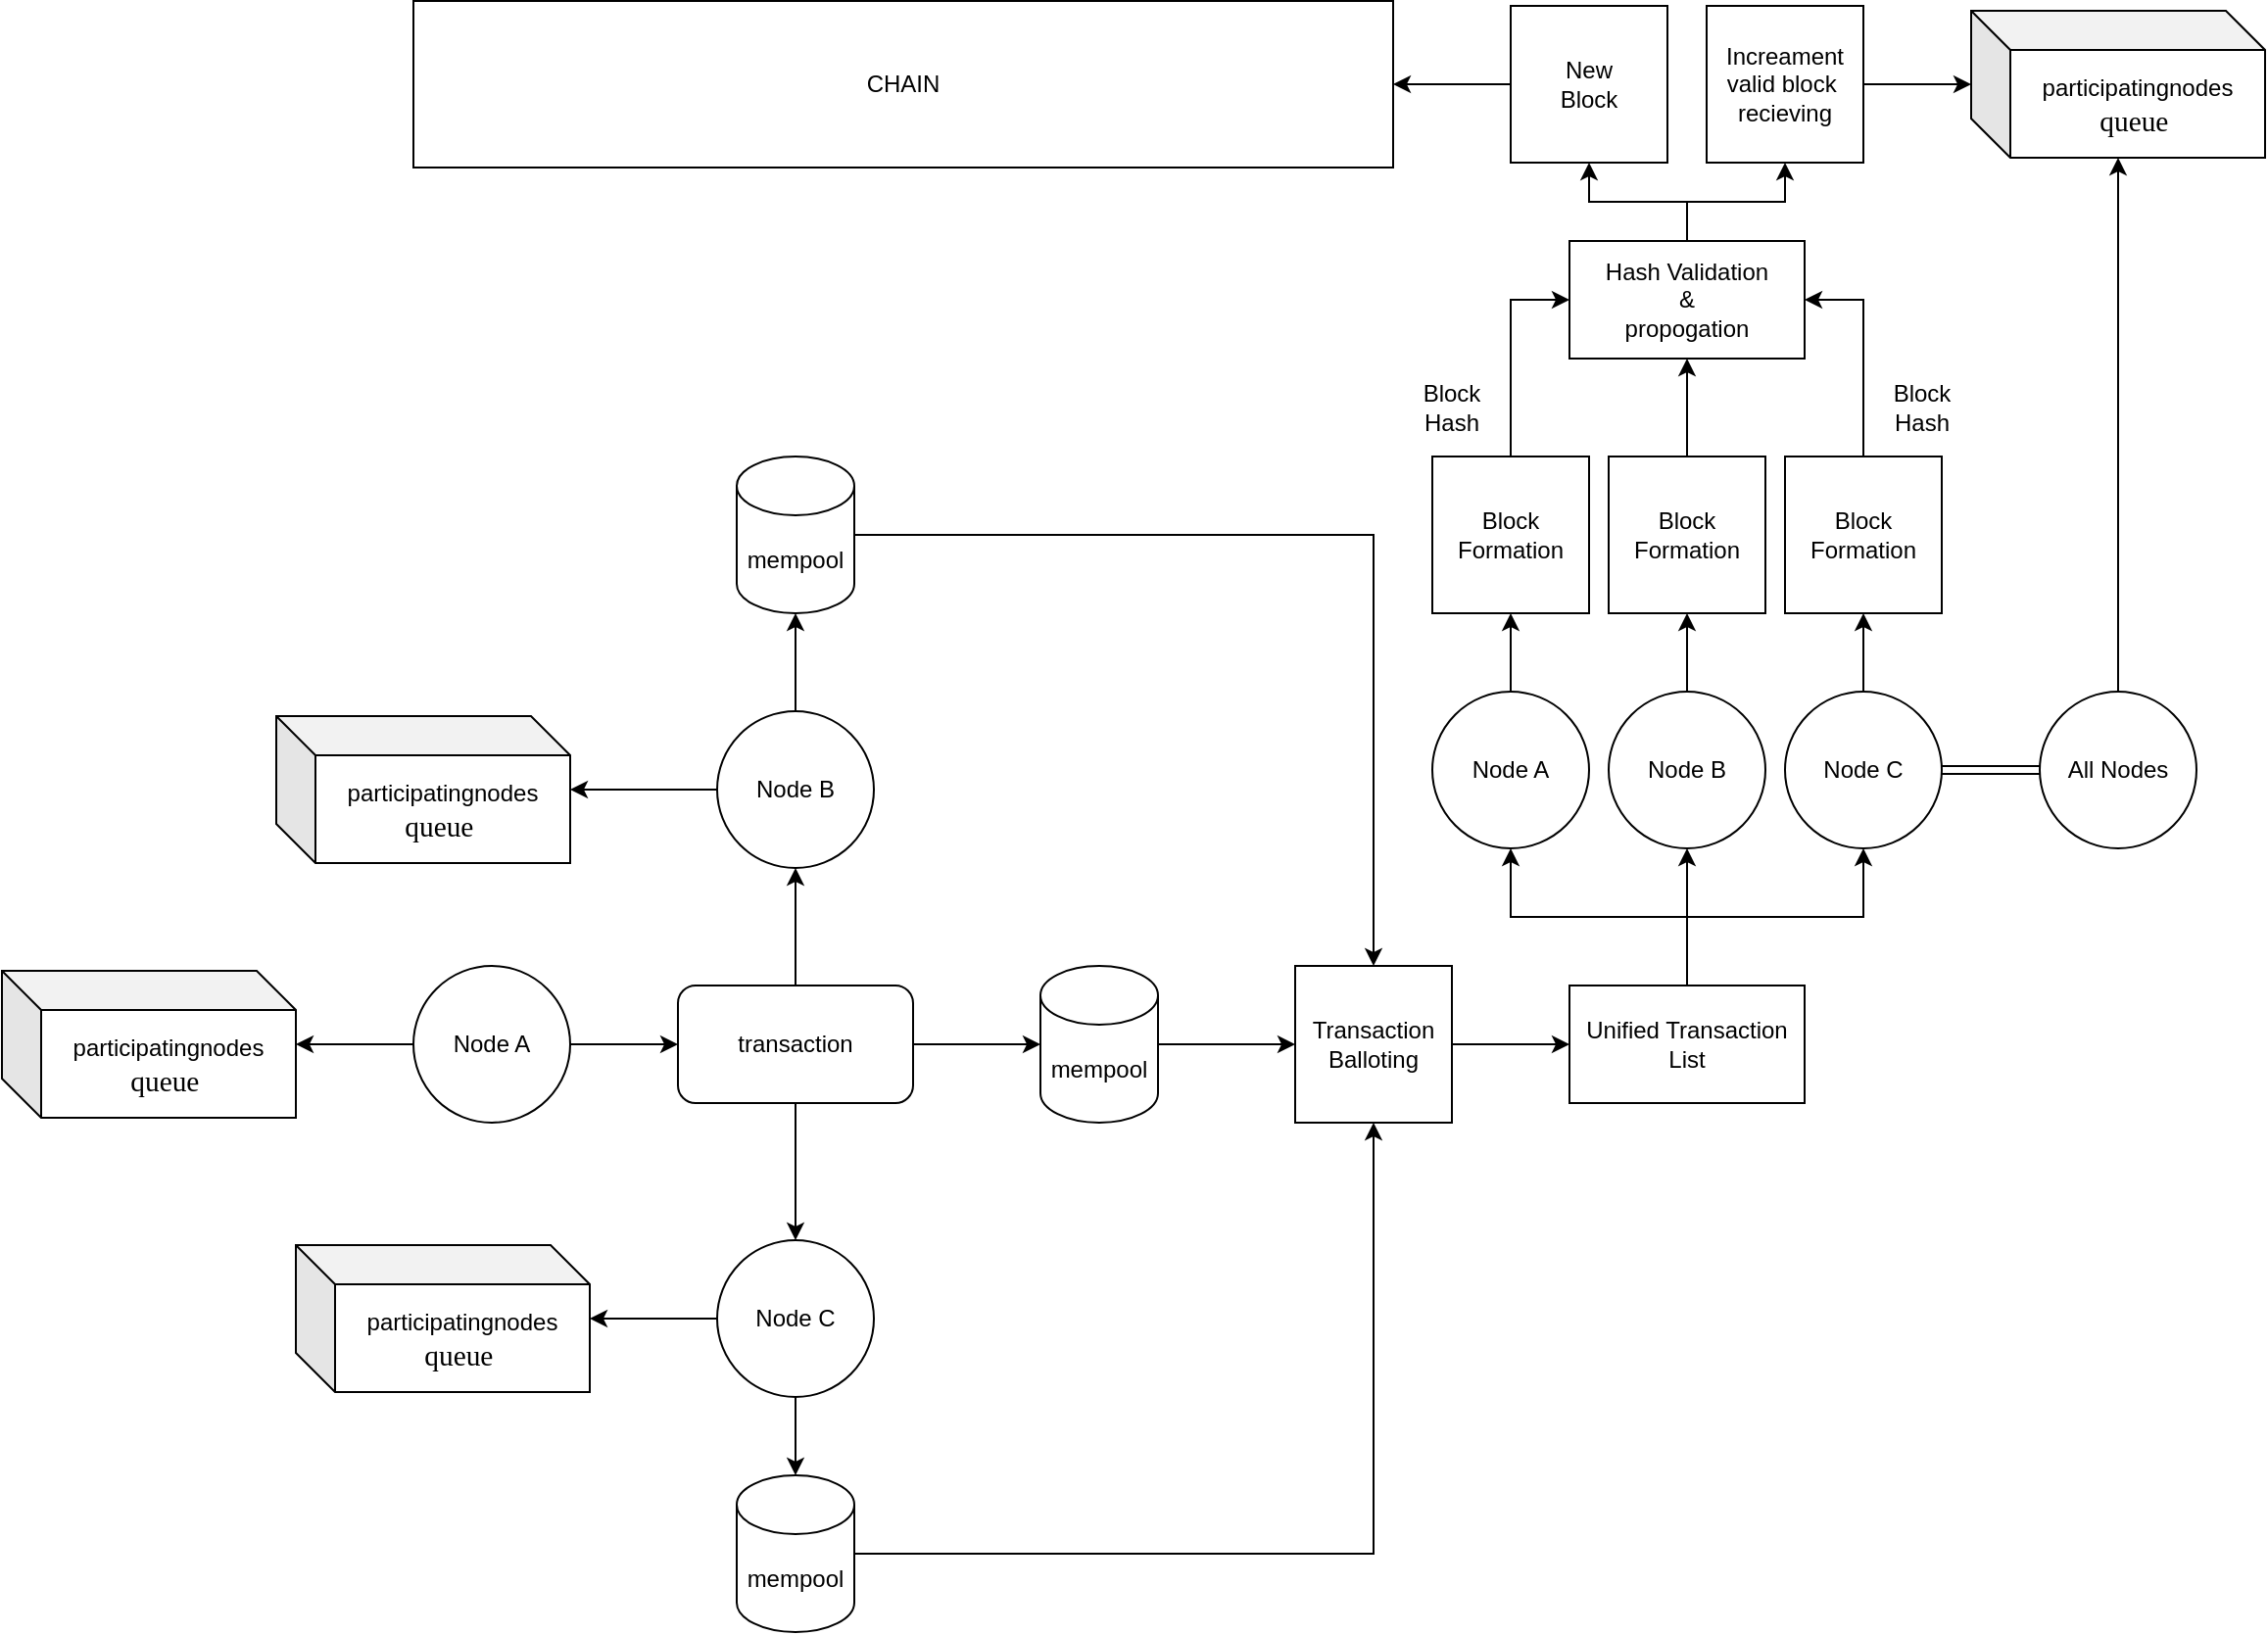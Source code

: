 <mxfile version="22.1.3" type="github">
  <diagram name="Page-1" id="N6Al-tnPbuuCqfEhSpLr">
    <mxGraphModel dx="2173" dy="687" grid="1" gridSize="10" guides="1" tooltips="1" connect="1" arrows="1" fold="1" page="1" pageScale="1" pageWidth="850" pageHeight="1100" math="0" shadow="0">
      <root>
        <mxCell id="0" />
        <mxCell id="1" parent="0" />
        <mxCell id="dOHfjajs9Sj8GZZzcKHE-3" style="edgeStyle=orthogonalEdgeStyle;rounded=0;orthogonalLoop=1;jettySize=auto;html=1;" edge="1" parent="1" source="dOHfjajs9Sj8GZZzcKHE-1" target="dOHfjajs9Sj8GZZzcKHE-2">
          <mxGeometry relative="1" as="geometry" />
        </mxCell>
        <mxCell id="dOHfjajs9Sj8GZZzcKHE-50" value="" style="edgeStyle=orthogonalEdgeStyle;rounded=0;orthogonalLoop=1;jettySize=auto;html=1;" edge="1" parent="1" source="dOHfjajs9Sj8GZZzcKHE-1" target="dOHfjajs9Sj8GZZzcKHE-49">
          <mxGeometry relative="1" as="geometry" />
        </mxCell>
        <mxCell id="dOHfjajs9Sj8GZZzcKHE-1" value="Node A" style="ellipse;whiteSpace=wrap;html=1;aspect=fixed;" vertex="1" parent="1">
          <mxGeometry x="30" y="625" width="80" height="80" as="geometry" />
        </mxCell>
        <mxCell id="dOHfjajs9Sj8GZZzcKHE-7" style="edgeStyle=orthogonalEdgeStyle;rounded=0;orthogonalLoop=1;jettySize=auto;html=1;entryX=0.5;entryY=1;entryDx=0;entryDy=0;" edge="1" parent="1" source="dOHfjajs9Sj8GZZzcKHE-2" target="dOHfjajs9Sj8GZZzcKHE-4">
          <mxGeometry relative="1" as="geometry" />
        </mxCell>
        <mxCell id="dOHfjajs9Sj8GZZzcKHE-9" style="edgeStyle=orthogonalEdgeStyle;rounded=0;orthogonalLoop=1;jettySize=auto;html=1;entryX=0.5;entryY=0;entryDx=0;entryDy=0;" edge="1" parent="1" source="dOHfjajs9Sj8GZZzcKHE-2" target="dOHfjajs9Sj8GZZzcKHE-8">
          <mxGeometry relative="1" as="geometry" />
        </mxCell>
        <mxCell id="dOHfjajs9Sj8GZZzcKHE-2" value="transaction" style="rounded=1;whiteSpace=wrap;html=1;" vertex="1" parent="1">
          <mxGeometry x="165" y="635" width="120" height="60" as="geometry" />
        </mxCell>
        <mxCell id="dOHfjajs9Sj8GZZzcKHE-11" value="" style="edgeStyle=orthogonalEdgeStyle;rounded=0;orthogonalLoop=1;jettySize=auto;html=1;" edge="1" parent="1" source="dOHfjajs9Sj8GZZzcKHE-4" target="dOHfjajs9Sj8GZZzcKHE-10">
          <mxGeometry relative="1" as="geometry" />
        </mxCell>
        <mxCell id="dOHfjajs9Sj8GZZzcKHE-52" value="" style="edgeStyle=orthogonalEdgeStyle;rounded=0;orthogonalLoop=1;jettySize=auto;html=1;" edge="1" parent="1" source="dOHfjajs9Sj8GZZzcKHE-4">
          <mxGeometry relative="1" as="geometry">
            <mxPoint x="110" y="535" as="targetPoint" />
          </mxGeometry>
        </mxCell>
        <mxCell id="dOHfjajs9Sj8GZZzcKHE-4" value="Node B" style="ellipse;whiteSpace=wrap;html=1;aspect=fixed;" vertex="1" parent="1">
          <mxGeometry x="185" y="495" width="80" height="80" as="geometry" />
        </mxCell>
        <mxCell id="dOHfjajs9Sj8GZZzcKHE-16" value="" style="edgeStyle=orthogonalEdgeStyle;rounded=0;orthogonalLoop=1;jettySize=auto;html=1;" edge="1" parent="1" source="dOHfjajs9Sj8GZZzcKHE-5" target="dOHfjajs9Sj8GZZzcKHE-14">
          <mxGeometry relative="1" as="geometry" />
        </mxCell>
        <mxCell id="dOHfjajs9Sj8GZZzcKHE-5" value="mempool" style="shape=cylinder3;whiteSpace=wrap;html=1;boundedLbl=1;backgroundOutline=1;size=15;" vertex="1" parent="1">
          <mxGeometry x="350" y="625" width="60" height="80" as="geometry" />
        </mxCell>
        <mxCell id="dOHfjajs9Sj8GZZzcKHE-6" style="edgeStyle=orthogonalEdgeStyle;rounded=0;orthogonalLoop=1;jettySize=auto;html=1;entryX=0;entryY=0.5;entryDx=0;entryDy=0;entryPerimeter=0;" edge="1" parent="1" source="dOHfjajs9Sj8GZZzcKHE-2" target="dOHfjajs9Sj8GZZzcKHE-5">
          <mxGeometry relative="1" as="geometry" />
        </mxCell>
        <mxCell id="dOHfjajs9Sj8GZZzcKHE-13" value="" style="edgeStyle=orthogonalEdgeStyle;rounded=0;orthogonalLoop=1;jettySize=auto;html=1;" edge="1" parent="1" source="dOHfjajs9Sj8GZZzcKHE-8" target="dOHfjajs9Sj8GZZzcKHE-12">
          <mxGeometry relative="1" as="geometry" />
        </mxCell>
        <mxCell id="dOHfjajs9Sj8GZZzcKHE-54" value="" style="edgeStyle=orthogonalEdgeStyle;rounded=0;orthogonalLoop=1;jettySize=auto;html=1;" edge="1" parent="1" source="dOHfjajs9Sj8GZZzcKHE-8">
          <mxGeometry relative="1" as="geometry">
            <mxPoint x="120" y="805" as="targetPoint" />
          </mxGeometry>
        </mxCell>
        <mxCell id="dOHfjajs9Sj8GZZzcKHE-8" value="Node C" style="ellipse;whiteSpace=wrap;html=1;aspect=fixed;" vertex="1" parent="1">
          <mxGeometry x="185" y="765" width="80" height="80" as="geometry" />
        </mxCell>
        <mxCell id="dOHfjajs9Sj8GZZzcKHE-15" style="edgeStyle=orthogonalEdgeStyle;rounded=0;orthogonalLoop=1;jettySize=auto;html=1;" edge="1" parent="1" source="dOHfjajs9Sj8GZZzcKHE-10" target="dOHfjajs9Sj8GZZzcKHE-14">
          <mxGeometry relative="1" as="geometry" />
        </mxCell>
        <mxCell id="dOHfjajs9Sj8GZZzcKHE-10" value="mempool" style="shape=cylinder3;whiteSpace=wrap;html=1;boundedLbl=1;backgroundOutline=1;size=15;" vertex="1" parent="1">
          <mxGeometry x="195" y="365" width="60" height="80" as="geometry" />
        </mxCell>
        <mxCell id="dOHfjajs9Sj8GZZzcKHE-17" style="edgeStyle=orthogonalEdgeStyle;rounded=0;orthogonalLoop=1;jettySize=auto;html=1;entryX=0.5;entryY=1;entryDx=0;entryDy=0;" edge="1" parent="1" source="dOHfjajs9Sj8GZZzcKHE-12" target="dOHfjajs9Sj8GZZzcKHE-14">
          <mxGeometry relative="1" as="geometry" />
        </mxCell>
        <mxCell id="dOHfjajs9Sj8GZZzcKHE-12" value="mempool" style="shape=cylinder3;whiteSpace=wrap;html=1;boundedLbl=1;backgroundOutline=1;size=15;" vertex="1" parent="1">
          <mxGeometry x="195" y="885" width="60" height="80" as="geometry" />
        </mxCell>
        <mxCell id="dOHfjajs9Sj8GZZzcKHE-19" value="" style="edgeStyle=orthogonalEdgeStyle;rounded=0;orthogonalLoop=1;jettySize=auto;html=1;" edge="1" parent="1" source="dOHfjajs9Sj8GZZzcKHE-14" target="dOHfjajs9Sj8GZZzcKHE-18">
          <mxGeometry relative="1" as="geometry" />
        </mxCell>
        <mxCell id="dOHfjajs9Sj8GZZzcKHE-14" value="&lt;div&gt;Transaction Balloting&lt;/div&gt;" style="whiteSpace=wrap;html=1;aspect=fixed;" vertex="1" parent="1">
          <mxGeometry x="480" y="625" width="80" height="80" as="geometry" />
        </mxCell>
        <mxCell id="dOHfjajs9Sj8GZZzcKHE-27" style="edgeStyle=orthogonalEdgeStyle;rounded=0;orthogonalLoop=1;jettySize=auto;html=1;entryX=0.5;entryY=1;entryDx=0;entryDy=0;" edge="1" parent="1" source="dOHfjajs9Sj8GZZzcKHE-18" target="dOHfjajs9Sj8GZZzcKHE-20">
          <mxGeometry relative="1" as="geometry" />
        </mxCell>
        <mxCell id="dOHfjajs9Sj8GZZzcKHE-28" style="edgeStyle=orthogonalEdgeStyle;rounded=0;orthogonalLoop=1;jettySize=auto;html=1;entryX=0.5;entryY=1;entryDx=0;entryDy=0;" edge="1" parent="1" source="dOHfjajs9Sj8GZZzcKHE-18" target="dOHfjajs9Sj8GZZzcKHE-22">
          <mxGeometry relative="1" as="geometry" />
        </mxCell>
        <mxCell id="dOHfjajs9Sj8GZZzcKHE-29" style="edgeStyle=orthogonalEdgeStyle;rounded=0;orthogonalLoop=1;jettySize=auto;html=1;entryX=0.5;entryY=1;entryDx=0;entryDy=0;" edge="1" parent="1" source="dOHfjajs9Sj8GZZzcKHE-18" target="dOHfjajs9Sj8GZZzcKHE-21">
          <mxGeometry relative="1" as="geometry" />
        </mxCell>
        <mxCell id="dOHfjajs9Sj8GZZzcKHE-18" value="Unified Transaction&lt;br&gt;List" style="whiteSpace=wrap;html=1;" vertex="1" parent="1">
          <mxGeometry x="620" y="635" width="120" height="60" as="geometry" />
        </mxCell>
        <mxCell id="dOHfjajs9Sj8GZZzcKHE-31" value="" style="edgeStyle=orthogonalEdgeStyle;rounded=0;orthogonalLoop=1;jettySize=auto;html=1;" edge="1" parent="1" source="dOHfjajs9Sj8GZZzcKHE-20" target="dOHfjajs9Sj8GZZzcKHE-30">
          <mxGeometry relative="1" as="geometry" />
        </mxCell>
        <mxCell id="dOHfjajs9Sj8GZZzcKHE-20" value="Node A" style="ellipse;whiteSpace=wrap;html=1;aspect=fixed;" vertex="1" parent="1">
          <mxGeometry x="550" y="485" width="80" height="80" as="geometry" />
        </mxCell>
        <mxCell id="dOHfjajs9Sj8GZZzcKHE-35" value="" style="edgeStyle=orthogonalEdgeStyle;rounded=0;orthogonalLoop=1;jettySize=auto;html=1;" edge="1" parent="1" source="dOHfjajs9Sj8GZZzcKHE-21" target="dOHfjajs9Sj8GZZzcKHE-34">
          <mxGeometry relative="1" as="geometry" />
        </mxCell>
        <mxCell id="dOHfjajs9Sj8GZZzcKHE-67" value="" style="edgeStyle=orthogonalEdgeStyle;rounded=0;orthogonalLoop=1;jettySize=auto;html=1;shape=link;" edge="1" parent="1" source="dOHfjajs9Sj8GZZzcKHE-21" target="dOHfjajs9Sj8GZZzcKHE-59">
          <mxGeometry relative="1" as="geometry" />
        </mxCell>
        <mxCell id="dOHfjajs9Sj8GZZzcKHE-21" value="Node C" style="ellipse;whiteSpace=wrap;html=1;aspect=fixed;" vertex="1" parent="1">
          <mxGeometry x="730" y="485" width="80" height="80" as="geometry" />
        </mxCell>
        <mxCell id="dOHfjajs9Sj8GZZzcKHE-33" value="" style="edgeStyle=orthogonalEdgeStyle;rounded=0;orthogonalLoop=1;jettySize=auto;html=1;" edge="1" parent="1" source="dOHfjajs9Sj8GZZzcKHE-22" target="dOHfjajs9Sj8GZZzcKHE-32">
          <mxGeometry relative="1" as="geometry" />
        </mxCell>
        <mxCell id="dOHfjajs9Sj8GZZzcKHE-22" value="Node B" style="ellipse;whiteSpace=wrap;html=1;aspect=fixed;" vertex="1" parent="1">
          <mxGeometry x="640" y="485" width="80" height="80" as="geometry" />
        </mxCell>
        <mxCell id="dOHfjajs9Sj8GZZzcKHE-40" style="edgeStyle=orthogonalEdgeStyle;rounded=0;orthogonalLoop=1;jettySize=auto;html=1;entryX=0;entryY=0.5;entryDx=0;entryDy=0;" edge="1" parent="1" source="dOHfjajs9Sj8GZZzcKHE-30" target="dOHfjajs9Sj8GZZzcKHE-36">
          <mxGeometry relative="1" as="geometry" />
        </mxCell>
        <mxCell id="dOHfjajs9Sj8GZZzcKHE-30" value="Block&lt;br&gt;Formation" style="whiteSpace=wrap;html=1;aspect=fixed;" vertex="1" parent="1">
          <mxGeometry x="550" y="365" width="80" height="80" as="geometry" />
        </mxCell>
        <mxCell id="dOHfjajs9Sj8GZZzcKHE-41" value="" style="edgeStyle=orthogonalEdgeStyle;rounded=0;orthogonalLoop=1;jettySize=auto;html=1;" edge="1" parent="1" source="dOHfjajs9Sj8GZZzcKHE-32" target="dOHfjajs9Sj8GZZzcKHE-36">
          <mxGeometry relative="1" as="geometry" />
        </mxCell>
        <mxCell id="dOHfjajs9Sj8GZZzcKHE-32" value="Block&lt;br style=&quot;border-color: var(--border-color);&quot;&gt;Formation" style="whiteSpace=wrap;html=1;aspect=fixed;" vertex="1" parent="1">
          <mxGeometry x="640" y="365" width="80" height="80" as="geometry" />
        </mxCell>
        <mxCell id="dOHfjajs9Sj8GZZzcKHE-42" style="edgeStyle=orthogonalEdgeStyle;rounded=0;orthogonalLoop=1;jettySize=auto;html=1;entryX=1;entryY=0.5;entryDx=0;entryDy=0;" edge="1" parent="1" source="dOHfjajs9Sj8GZZzcKHE-34" target="dOHfjajs9Sj8GZZzcKHE-36">
          <mxGeometry relative="1" as="geometry" />
        </mxCell>
        <mxCell id="dOHfjajs9Sj8GZZzcKHE-34" value="Block&lt;br style=&quot;border-color: var(--border-color);&quot;&gt;Formation" style="whiteSpace=wrap;html=1;aspect=fixed;" vertex="1" parent="1">
          <mxGeometry x="730" y="365" width="80" height="80" as="geometry" />
        </mxCell>
        <mxCell id="dOHfjajs9Sj8GZZzcKHE-46" value="" style="edgeStyle=orthogonalEdgeStyle;rounded=0;orthogonalLoop=1;jettySize=auto;html=1;" edge="1" parent="1" source="dOHfjajs9Sj8GZZzcKHE-36" target="dOHfjajs9Sj8GZZzcKHE-45">
          <mxGeometry relative="1" as="geometry" />
        </mxCell>
        <mxCell id="dOHfjajs9Sj8GZZzcKHE-64" style="edgeStyle=orthogonalEdgeStyle;rounded=0;orthogonalLoop=1;jettySize=auto;html=1;" edge="1" parent="1" source="dOHfjajs9Sj8GZZzcKHE-36" target="dOHfjajs9Sj8GZZzcKHE-63">
          <mxGeometry relative="1" as="geometry" />
        </mxCell>
        <mxCell id="dOHfjajs9Sj8GZZzcKHE-36" value="Hash Validation&lt;br&gt;&amp;amp;&lt;br&gt;propogation" style="whiteSpace=wrap;html=1;" vertex="1" parent="1">
          <mxGeometry x="620" y="255" width="120" height="60" as="geometry" />
        </mxCell>
        <mxCell id="dOHfjajs9Sj8GZZzcKHE-43" value="Block&lt;br&gt;Hash" style="text;html=1;strokeColor=none;fillColor=none;align=center;verticalAlign=middle;whiteSpace=wrap;rounded=0;" vertex="1" parent="1">
          <mxGeometry x="770" y="325" width="60" height="30" as="geometry" />
        </mxCell>
        <mxCell id="dOHfjajs9Sj8GZZzcKHE-44" value="Block&lt;br&gt;Hash" style="text;html=1;strokeColor=none;fillColor=none;align=center;verticalAlign=middle;whiteSpace=wrap;rounded=0;" vertex="1" parent="1">
          <mxGeometry x="530" y="325" width="60" height="30" as="geometry" />
        </mxCell>
        <mxCell id="dOHfjajs9Sj8GZZzcKHE-48" value="" style="edgeStyle=orthogonalEdgeStyle;rounded=0;orthogonalLoop=1;jettySize=auto;html=1;" edge="1" parent="1" source="dOHfjajs9Sj8GZZzcKHE-45" target="dOHfjajs9Sj8GZZzcKHE-47">
          <mxGeometry relative="1" as="geometry" />
        </mxCell>
        <mxCell id="dOHfjajs9Sj8GZZzcKHE-45" value="New&lt;br&gt;Block" style="whiteSpace=wrap;html=1;aspect=fixed;" vertex="1" parent="1">
          <mxGeometry x="590" y="135" width="80" height="80" as="geometry" />
        </mxCell>
        <mxCell id="dOHfjajs9Sj8GZZzcKHE-47" value="CHAIN" style="rounded=0;whiteSpace=wrap;html=1;" vertex="1" parent="1">
          <mxGeometry x="30" y="132.5" width="500" height="85" as="geometry" />
        </mxCell>
        <mxCell id="dOHfjajs9Sj8GZZzcKHE-49" value="&lt;div&gt;participatingnodes&lt;span style=&quot;font-size: 11.019pt; font-family: CIDFont;&quot;&gt; queue&amp;nbsp;&lt;/span&gt;&lt;/div&gt;" style="shape=cube;whiteSpace=wrap;html=1;boundedLbl=1;backgroundOutline=1;darkOpacity=0.05;darkOpacity2=0.1;" vertex="1" parent="1">
          <mxGeometry x="-180" y="627.5" width="150" height="75" as="geometry" />
        </mxCell>
        <mxCell id="dOHfjajs9Sj8GZZzcKHE-55" value="&lt;div&gt;participatingnodes&lt;span style=&quot;font-size: 11.019pt; font-family: CIDFont;&quot;&gt; queue&amp;nbsp;&lt;/span&gt;&lt;/div&gt;" style="shape=cube;whiteSpace=wrap;html=1;boundedLbl=1;backgroundOutline=1;darkOpacity=0.05;darkOpacity2=0.1;" vertex="1" parent="1">
          <mxGeometry x="-40" y="497.5" width="150" height="75" as="geometry" />
        </mxCell>
        <mxCell id="dOHfjajs9Sj8GZZzcKHE-56" value="&lt;div&gt;participatingnodes&lt;span style=&quot;font-size: 11.019pt; font-family: CIDFont;&quot;&gt; queue&amp;nbsp;&lt;/span&gt;&lt;/div&gt;" style="shape=cube;whiteSpace=wrap;html=1;boundedLbl=1;backgroundOutline=1;darkOpacity=0.05;darkOpacity2=0.1;" vertex="1" parent="1">
          <mxGeometry x="-30" y="767.5" width="150" height="75" as="geometry" />
        </mxCell>
        <mxCell id="dOHfjajs9Sj8GZZzcKHE-57" value="&lt;div&gt;participatingnodes&lt;span style=&quot;font-size: 11.019pt; font-family: CIDFont;&quot;&gt; queue&amp;nbsp;&lt;/span&gt;&lt;/div&gt;" style="shape=cube;whiteSpace=wrap;html=1;boundedLbl=1;backgroundOutline=1;darkOpacity=0.05;darkOpacity2=0.1;" vertex="1" parent="1">
          <mxGeometry x="825" y="137.5" width="150" height="75" as="geometry" />
        </mxCell>
        <mxCell id="dOHfjajs9Sj8GZZzcKHE-62" value="" style="edgeStyle=orthogonalEdgeStyle;rounded=0;orthogonalLoop=1;jettySize=auto;html=1;" edge="1" parent="1" source="dOHfjajs9Sj8GZZzcKHE-59" target="dOHfjajs9Sj8GZZzcKHE-57">
          <mxGeometry relative="1" as="geometry" />
        </mxCell>
        <mxCell id="dOHfjajs9Sj8GZZzcKHE-59" value="All Nodes" style="ellipse;whiteSpace=wrap;html=1;aspect=fixed;" vertex="1" parent="1">
          <mxGeometry x="860" y="485" width="80" height="80" as="geometry" />
        </mxCell>
        <mxCell id="dOHfjajs9Sj8GZZzcKHE-66" value="" style="edgeStyle=orthogonalEdgeStyle;rounded=0;orthogonalLoop=1;jettySize=auto;html=1;" edge="1" parent="1" source="dOHfjajs9Sj8GZZzcKHE-63" target="dOHfjajs9Sj8GZZzcKHE-57">
          <mxGeometry relative="1" as="geometry" />
        </mxCell>
        <mxCell id="dOHfjajs9Sj8GZZzcKHE-63" value="Increament&lt;br&gt;valid block&amp;nbsp;&lt;br&gt;recieving" style="whiteSpace=wrap;html=1;aspect=fixed;" vertex="1" parent="1">
          <mxGeometry x="690" y="135" width="80" height="80" as="geometry" />
        </mxCell>
      </root>
    </mxGraphModel>
  </diagram>
</mxfile>
